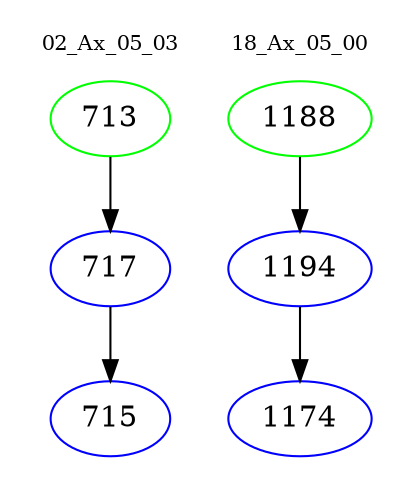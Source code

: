 digraph{
subgraph cluster_0 {
color = white
label = "02_Ax_05_03";
fontsize=10;
T0_713 [label="713", color="green"]
T0_713 -> T0_717 [color="black"]
T0_717 [label="717", color="blue"]
T0_717 -> T0_715 [color="black"]
T0_715 [label="715", color="blue"]
}
subgraph cluster_1 {
color = white
label = "18_Ax_05_00";
fontsize=10;
T1_1188 [label="1188", color="green"]
T1_1188 -> T1_1194 [color="black"]
T1_1194 [label="1194", color="blue"]
T1_1194 -> T1_1174 [color="black"]
T1_1174 [label="1174", color="blue"]
}
}
